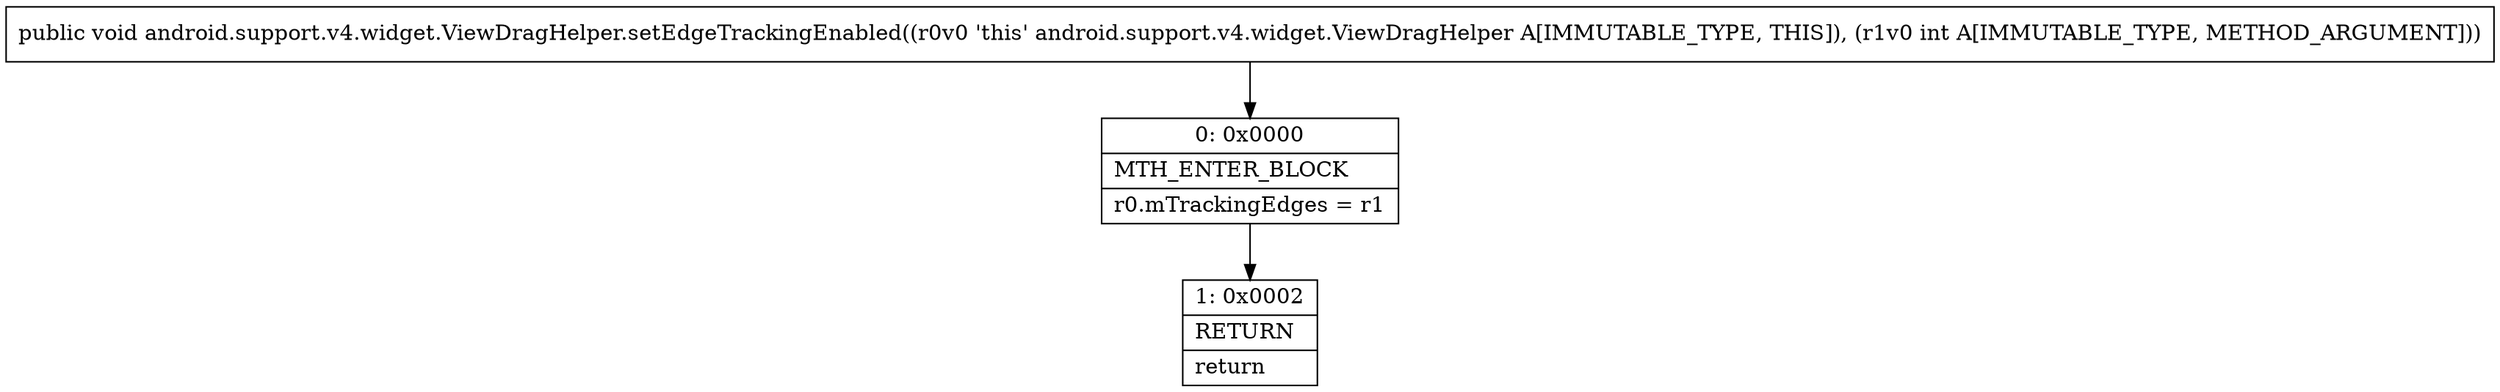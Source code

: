 digraph "CFG forandroid.support.v4.widget.ViewDragHelper.setEdgeTrackingEnabled(I)V" {
Node_0 [shape=record,label="{0\:\ 0x0000|MTH_ENTER_BLOCK\l|r0.mTrackingEdges = r1\l}"];
Node_1 [shape=record,label="{1\:\ 0x0002|RETURN\l|return\l}"];
MethodNode[shape=record,label="{public void android.support.v4.widget.ViewDragHelper.setEdgeTrackingEnabled((r0v0 'this' android.support.v4.widget.ViewDragHelper A[IMMUTABLE_TYPE, THIS]), (r1v0 int A[IMMUTABLE_TYPE, METHOD_ARGUMENT])) }"];
MethodNode -> Node_0;
Node_0 -> Node_1;
}


